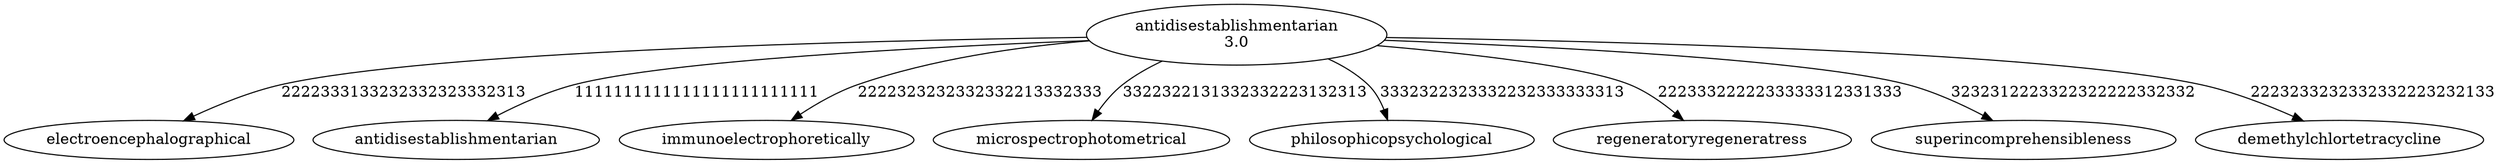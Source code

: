 digraph _25_ {
	graph [bb="0,0,1845.4,143.61"];
	node [label="\N"];
	subgraph _25__antidisestablishmentarian2222333133232332323332313 {
		electroencephalographical_	[height=0.5,
			label=electroencephalographical,
			pos="555.96,18",
			width=2.957];
	}
	subgraph _25__antidisestablishmentarian1111111111111111111111111 {
		antidisestablishmentarian_	[height=0.5,
			label=antidisestablishmentarian,
			pos="101.96,18",
			width=2.8323];
	}
	subgraph _25__antidisestablishmentarian2222323232332332213332333 {
		immunoelectrophoretically_	[height=0.5,
			label=immunoelectrophoretically,
			pos="788.96,18",
			width=3.0125];
	}
	subgraph _25__antidisestablishmentarian3322322131332332223132313 {
		microspectrophotometrical_	[height=0.5,
			label=microspectrophotometrical,
			pos="1026,18",
			width=3.0818];
	}
	subgraph _25__antidisestablishmentarian3332322323332232333333313 {
		philosophicopsychological_	[height=0.5,
			label=philosophicopsychological,
			pos="1265,18",
			width=3.0679];
	}
	subgraph _25__antidisestablishmentarian2223332222233333312331333 {
		regeneratoryregeneratress_	[height=0.5,
			label=regeneratoryregeneratress,
			pos="1498,18",
			width=2.9154];
	}
	subgraph _25__antidisestablishmentarian3232312223322322222332332 {
		superincomprehensibleness_	[height=0.5,
			label=superincomprehensibleness,
			pos="1733,18",
			width=3.1233];
	}
	subgraph _25__antidisestablishmentarian2223233232332332223232133 {
		demethylchlortetracycline_	[height=0.5,
			label=demethylchlortetracycline,
			pos="326.96,18",
			width=2.9154];
	}
	_25__antidisestablishmentarian	[height=0.77585,
		label="antidisestablishmentarian
3.0",
		pos="906.96,115.68",
		width=3.0101];
	_25__antidisestablishmentarian -> antidisestablishmentarian_	[label=1111111111111111111111111,
		lp="311.34,61.875",
		pos="e,134.24,35.555 799.23,111.78 635.54,106.66 332.03,94.173 226.21,69.75 197.8,63.193 167.48,50.922 143.9,40.089"];
	_25__antidisestablishmentarian -> demethylchlortetracycline_	[label=2223233232332332223232133,
		lp="525.34,61.875",
		pos="e,356.74,35.574 798.63,114.16 702.89,111.37 560.23,101.5 440.21,69.75 414.68,62.995 387.63,51.072 366.37,40.48"];
	_25__antidisestablishmentarian -> electroencephalographical_	[label=2222333133232332323332313,
		lp="731.34,61.875",
		pos="e,580.53,35.869 805.55,105.37 756.43,98.818 697.18,87.862 646.21,69.75 626.53,62.756 606.12,51.656 589.7,41.618"];
	_25__antidisestablishmentarian -> immunoelectrophoretically_	[label=2222323232332332213332333,
		lp="920.34,61.875",
		pos="e,802.5,36.088 863.15,89.896 853.59,83.776 843.79,76.908 835.21,69.75 826.15,62.187 817.18,52.884 809.59,44.317"];
	_25__antidisestablishmentarian -> microspectrophotometrical_	[label=3322322131332332223132313,
		lp="1099.3,61.875",
		pos="e,1021.9,36.316 971.55,92.848 983.36,86.73 994.82,79.116 1004,69.75 1010.3,63.274 1014.9,54.69 1018.3,46.428"];
	_25__antidisestablishmentarian -> philosophicopsychological_	[label=3332322323332232333333313,
		lp="1302.3,61.875",
		pos="e,1244.4,36.061 1012.2,108.47 1066.1,102.67 1132.1,91.448 1188,69.75 1205,63.137 1222.1,52.347 1235.9,42.413"];
	_25__antidisestablishmentarian -> regeneratoryregeneratress_	[label=2223332222233333312331333,
		lp="1515.3,61.875",
		pos="e,1470,35.634 1012.8,109.18 1133.3,102.15 1322.2,88.614 1391,69.75 1415,63.143 1440.4,51.379 1460.3,40.84"];
	_25__antidisestablishmentarian -> superincomprehensibleness_	[label=3232312223322322222332332,
		lp="1738.3,61.875",
		pos="e,1699.4,35.553 1014.5,111.82 1181.4,106.68 1494.9,94.1 1604,69.75 1633.5,63.161 1665.1,50.809 1689.7,39.942"];
}
